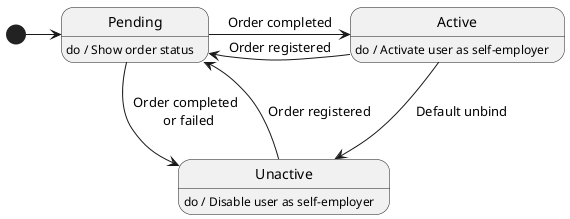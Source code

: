 @startuml

[*] -> Pending

Pending -> Active: Order completed
Active -> Pending: Order registered

Pending -> Unactive: Order completed \n or failed
Unactive --> Pending: Order registered

Active -> Unactive: Default unbind

Pending: do / Show order status

Active: do / Activate user as self-employer 

Unactive: do / Disable user as self-employer 

@enduml
